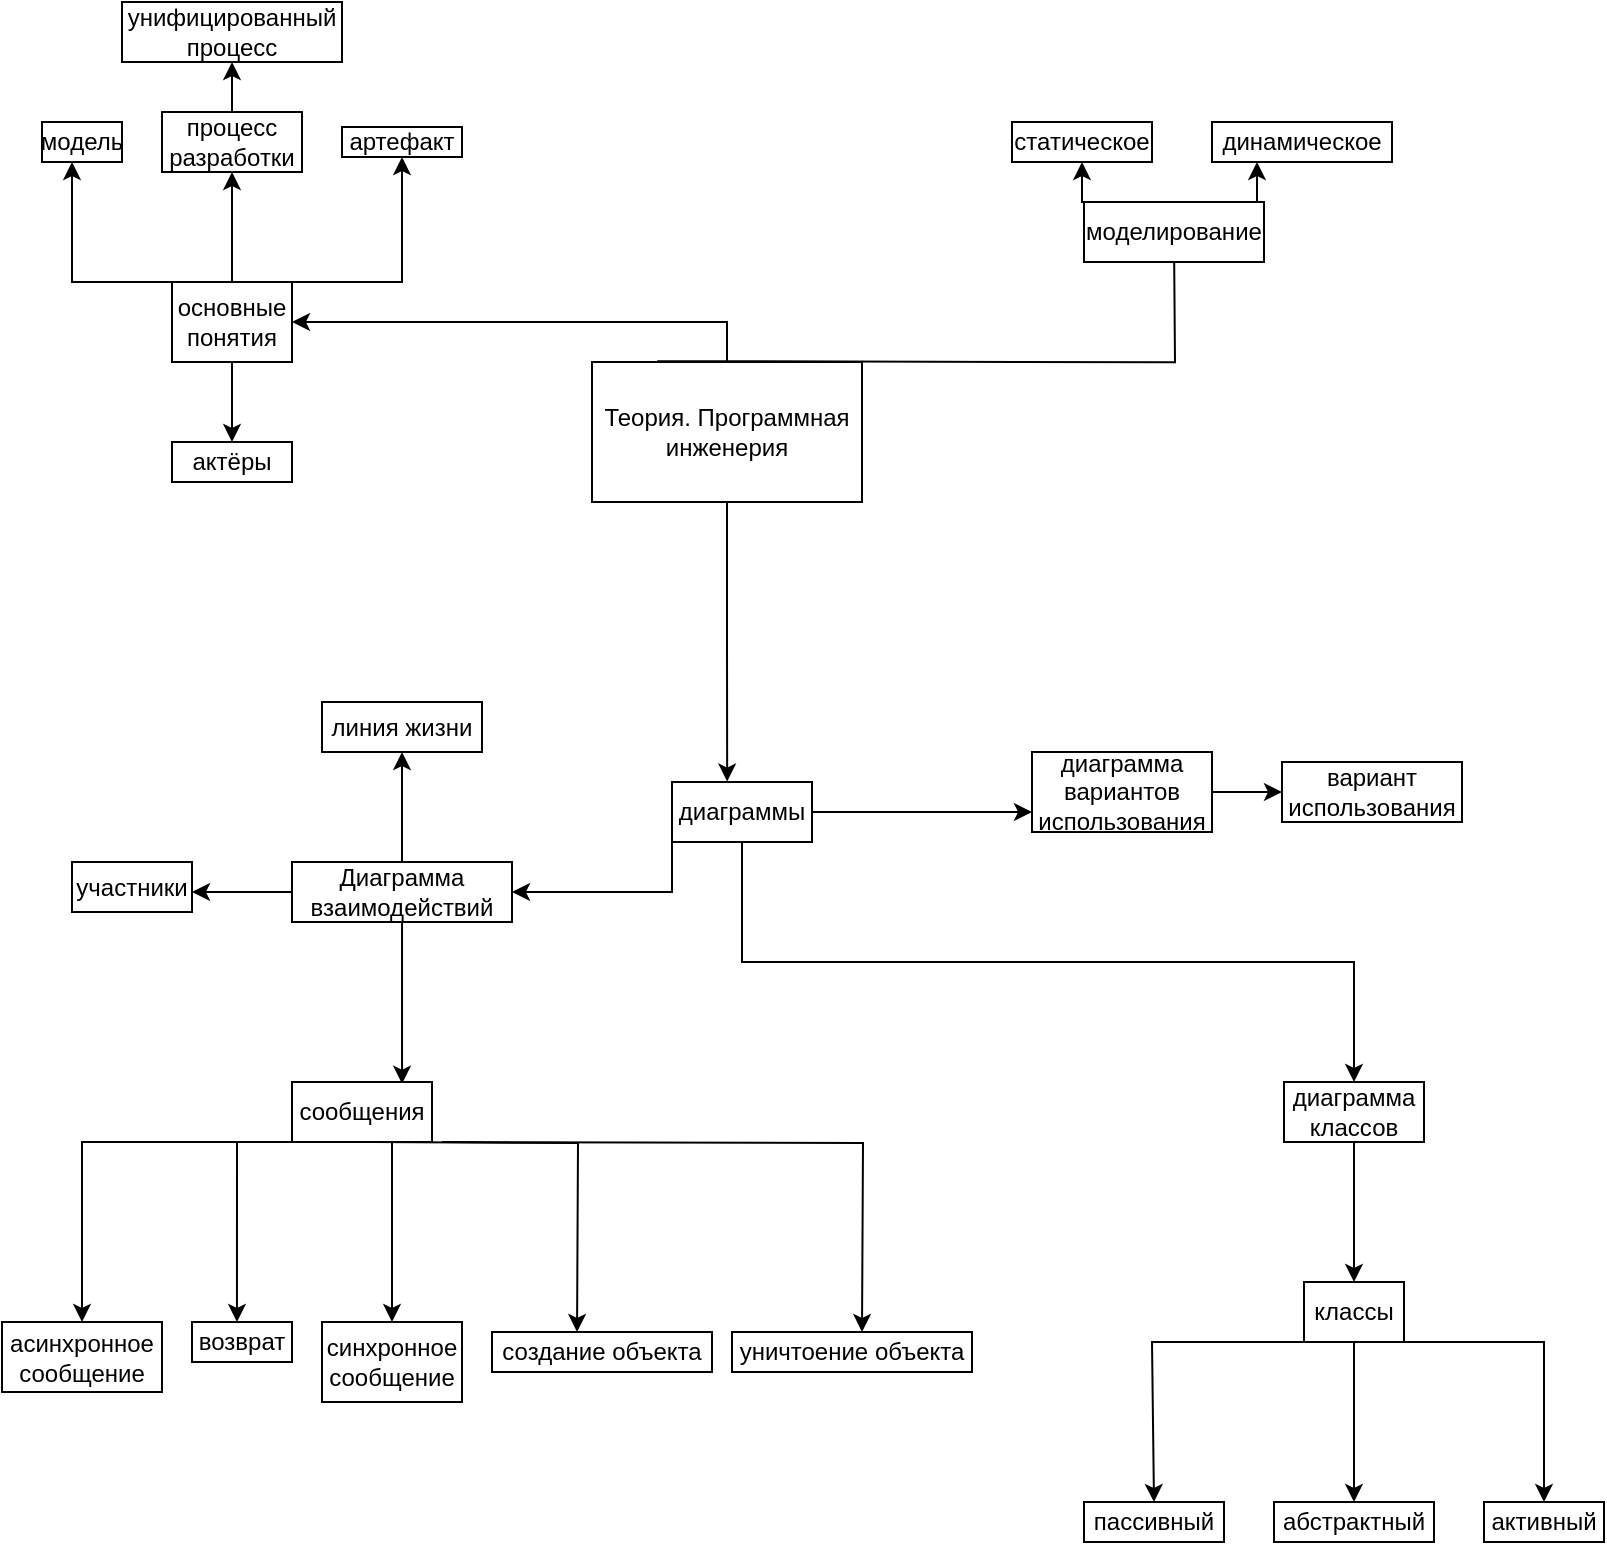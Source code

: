 <mxfile version="21.6.8" type="device">
  <diagram name="Страница — 1" id="E4a-Txih3Y88uJPBIBOR">
    <mxGraphModel dx="1358" dy="672" grid="1" gridSize="10" guides="1" tooltips="1" connect="1" arrows="1" fold="1" page="1" pageScale="1" pageWidth="827" pageHeight="1169" math="0" shadow="0">
      <root>
        <mxCell id="0" />
        <mxCell id="1" parent="0" />
        <mxCell id="NslIbUxPtnbfVK3_lYNh-31" style="edgeStyle=orthogonalEdgeStyle;rounded=0;orthogonalLoop=1;jettySize=auto;html=1;exitX=0;exitY=0;exitDx=0;exitDy=0;entryX=0.5;entryY=1;entryDx=0;entryDy=0;" parent="1" edge="1">
          <mxGeometry relative="1" as="geometry">
            <mxPoint x="332.574" y="509.576" as="sourcePoint" />
            <mxPoint x="591" y="447.86" as="targetPoint" />
          </mxGeometry>
        </mxCell>
        <mxCell id="YTMLcz7YYUY0m6SRXqwy-20" style="edgeStyle=orthogonalEdgeStyle;rounded=0;orthogonalLoop=1;jettySize=auto;html=1;exitX=1;exitY=0;exitDx=0;exitDy=0;entryX=0.5;entryY=1;entryDx=0;entryDy=0;" edge="1" parent="1" source="NslIbUxPtnbfVK3_lYNh-3" target="NslIbUxPtnbfVK3_lYNh-6">
          <mxGeometry relative="1" as="geometry">
            <Array as="points">
              <mxPoint x="205" y="470" />
            </Array>
          </mxGeometry>
        </mxCell>
        <mxCell id="NslIbUxPtnbfVK3_lYNh-3" value="основные понятия" style="rounded=0;whiteSpace=wrap;html=1;" parent="1" vertex="1">
          <mxGeometry x="90" y="470" width="60" height="40" as="geometry" />
        </mxCell>
        <mxCell id="NslIbUxPtnbfVK3_lYNh-5" value="процесс разработки" style="rounded=0;whiteSpace=wrap;html=1;" parent="1" vertex="1">
          <mxGeometry x="85" y="385" width="70" height="30" as="geometry" />
        </mxCell>
        <mxCell id="NslIbUxPtnbfVK3_lYNh-6" value="артефакт" style="rounded=0;whiteSpace=wrap;html=1;" parent="1" vertex="1">
          <mxGeometry x="175" y="392.5" width="60" height="15" as="geometry" />
        </mxCell>
        <mxCell id="NslIbUxPtnbfVK3_lYNh-7" value="модель" style="rounded=0;whiteSpace=wrap;html=1;" parent="1" vertex="1">
          <mxGeometry x="25" y="390" width="40" height="20" as="geometry" />
        </mxCell>
        <mxCell id="NslIbUxPtnbfVK3_lYNh-10" value="" style="endArrow=classic;html=1;rounded=0;exitX=0.5;exitY=0;exitDx=0;exitDy=0;entryX=0.5;entryY=1;entryDx=0;entryDy=0;" parent="1" source="NslIbUxPtnbfVK3_lYNh-3" target="NslIbUxPtnbfVK3_lYNh-5" edge="1">
          <mxGeometry width="50" height="50" relative="1" as="geometry">
            <mxPoint x="606" y="630" as="sourcePoint" />
            <mxPoint x="656" y="580" as="targetPoint" />
          </mxGeometry>
        </mxCell>
        <mxCell id="NslIbUxPtnbfVK3_lYNh-12" value="унифицированный процесс" style="rounded=0;whiteSpace=wrap;html=1;" parent="1" vertex="1">
          <mxGeometry x="65" y="330" width="110" height="30" as="geometry" />
        </mxCell>
        <mxCell id="NslIbUxPtnbfVK3_lYNh-13" value="вариант использования" style="rounded=0;whiteSpace=wrap;html=1;" parent="1" vertex="1">
          <mxGeometry x="645" y="710" width="90" height="30" as="geometry" />
        </mxCell>
        <mxCell id="NslIbUxPtnbfVK3_lYNh-14" value="" style="endArrow=classic;html=1;rounded=0;exitX=0.5;exitY=0;exitDx=0;exitDy=0;entryX=0.5;entryY=1;entryDx=0;entryDy=0;" parent="1" source="NslIbUxPtnbfVK3_lYNh-5" target="NslIbUxPtnbfVK3_lYNh-12" edge="1">
          <mxGeometry width="50" height="50" relative="1" as="geometry">
            <mxPoint x="726" y="520" as="sourcePoint" />
            <mxPoint x="776" y="470" as="targetPoint" />
          </mxGeometry>
        </mxCell>
        <mxCell id="NslIbUxPtnbfVK3_lYNh-23" style="edgeStyle=orthogonalEdgeStyle;rounded=0;orthogonalLoop=1;jettySize=auto;html=1;exitX=0.5;exitY=1;exitDx=0;exitDy=0;entryX=0.5;entryY=0;entryDx=0;entryDy=0;" parent="1" source="NslIbUxPtnbfVK3_lYNh-16" target="NslIbUxPtnbfVK3_lYNh-21" edge="1">
          <mxGeometry relative="1" as="geometry" />
        </mxCell>
        <mxCell id="NslIbUxPtnbfVK3_lYNh-25" style="edgeStyle=orthogonalEdgeStyle;rounded=0;orthogonalLoop=1;jettySize=auto;html=1;exitX=0.25;exitY=1;exitDx=0;exitDy=0;entryX=1;entryY=0.5;entryDx=0;entryDy=0;" parent="1" source="NslIbUxPtnbfVK3_lYNh-16" target="NslIbUxPtnbfVK3_lYNh-20" edge="1">
          <mxGeometry relative="1" as="geometry">
            <Array as="points">
              <mxPoint x="340" y="730" />
              <mxPoint x="340" y="775" />
            </Array>
          </mxGeometry>
        </mxCell>
        <mxCell id="YTMLcz7YYUY0m6SRXqwy-12" value="" style="edgeStyle=orthogonalEdgeStyle;rounded=0;orthogonalLoop=1;jettySize=auto;html=1;" edge="1" parent="1" source="NslIbUxPtnbfVK3_lYNh-16" target="NslIbUxPtnbfVK3_lYNh-19">
          <mxGeometry relative="1" as="geometry">
            <Array as="points">
              <mxPoint x="520" y="730" />
              <mxPoint x="520" y="730" />
            </Array>
          </mxGeometry>
        </mxCell>
        <mxCell id="NslIbUxPtnbfVK3_lYNh-16" value="диаграммы" style="rounded=0;whiteSpace=wrap;html=1;" parent="1" vertex="1">
          <mxGeometry x="340" y="720" width="70" height="30" as="geometry" />
        </mxCell>
        <mxCell id="NslIbUxPtnbfVK3_lYNh-36" style="edgeStyle=orthogonalEdgeStyle;rounded=0;orthogonalLoop=1;jettySize=auto;html=1;exitX=1;exitY=0.5;exitDx=0;exitDy=0;entryX=0;entryY=0.5;entryDx=0;entryDy=0;" parent="1" source="NslIbUxPtnbfVK3_lYNh-19" target="NslIbUxPtnbfVK3_lYNh-13" edge="1">
          <mxGeometry relative="1" as="geometry" />
        </mxCell>
        <mxCell id="NslIbUxPtnbfVK3_lYNh-19" value="диаграмма вариантов использования" style="rounded=0;whiteSpace=wrap;html=1;" parent="1" vertex="1">
          <mxGeometry x="520" y="705" width="90" height="40" as="geometry" />
        </mxCell>
        <mxCell id="NslIbUxPtnbfVK3_lYNh-44" style="edgeStyle=orthogonalEdgeStyle;rounded=0;orthogonalLoop=1;jettySize=auto;html=1;exitX=0.5;exitY=0;exitDx=0;exitDy=0;entryX=0.5;entryY=1;entryDx=0;entryDy=0;" parent="1" source="NslIbUxPtnbfVK3_lYNh-20" target="NslIbUxPtnbfVK3_lYNh-43" edge="1">
          <mxGeometry relative="1" as="geometry" />
        </mxCell>
        <mxCell id="YTMLcz7YYUY0m6SRXqwy-8" value="" style="edgeStyle=orthogonalEdgeStyle;rounded=0;orthogonalLoop=1;jettySize=auto;html=1;" edge="1" parent="1" source="NslIbUxPtnbfVK3_lYNh-20" target="NslIbUxPtnbfVK3_lYNh-37">
          <mxGeometry relative="1" as="geometry">
            <Array as="points">
              <mxPoint x="120" y="775" />
              <mxPoint x="120" y="775" />
            </Array>
          </mxGeometry>
        </mxCell>
        <mxCell id="YTMLcz7YYUY0m6SRXqwy-26" style="edgeStyle=orthogonalEdgeStyle;rounded=0;orthogonalLoop=1;jettySize=auto;html=1;entryX=0.786;entryY=0.029;entryDx=0;entryDy=0;entryPerimeter=0;" edge="1" parent="1" source="NslIbUxPtnbfVK3_lYNh-20" target="NslIbUxPtnbfVK3_lYNh-41">
          <mxGeometry relative="1" as="geometry">
            <mxPoint x="205" y="860" as="targetPoint" />
          </mxGeometry>
        </mxCell>
        <mxCell id="NslIbUxPtnbfVK3_lYNh-20" value="Диаграмма взаимодействий" style="rounded=0;whiteSpace=wrap;html=1;" parent="1" vertex="1">
          <mxGeometry x="150" y="760" width="110" height="30" as="geometry" />
        </mxCell>
        <mxCell id="NslIbUxPtnbfVK3_lYNh-21" value="диаграмма классов" style="rounded=0;whiteSpace=wrap;html=1;" parent="1" vertex="1">
          <mxGeometry x="646" y="870" width="70" height="30" as="geometry" />
        </mxCell>
        <mxCell id="NslIbUxPtnbfVK3_lYNh-26" value="актёры" style="rounded=0;whiteSpace=wrap;html=1;" parent="1" vertex="1">
          <mxGeometry x="90" y="550" width="60" height="20" as="geometry" />
        </mxCell>
        <mxCell id="NslIbUxPtnbfVK3_lYNh-27" value="" style="endArrow=classic;html=1;rounded=0;exitX=0.5;exitY=1;exitDx=0;exitDy=0;entryX=0.5;entryY=0;entryDx=0;entryDy=0;" parent="1" source="NslIbUxPtnbfVK3_lYNh-3" target="NslIbUxPtnbfVK3_lYNh-26" edge="1">
          <mxGeometry width="50" height="50" relative="1" as="geometry">
            <mxPoint x="610" y="730" as="sourcePoint" />
            <mxPoint x="640" y="770" as="targetPoint" />
          </mxGeometry>
        </mxCell>
        <mxCell id="NslIbUxPtnbfVK3_lYNh-59" style="edgeStyle=orthogonalEdgeStyle;rounded=0;orthogonalLoop=1;jettySize=auto;html=1;exitX=0.75;exitY=1;exitDx=0;exitDy=0;entryX=0.5;entryY=0;entryDx=0;entryDy=0;" parent="1" source="NslIbUxPtnbfVK3_lYNh-28" target="NslIbUxPtnbfVK3_lYNh-56" edge="1">
          <mxGeometry relative="1" as="geometry">
            <Array as="points">
              <mxPoint x="776" y="1000" />
            </Array>
          </mxGeometry>
        </mxCell>
        <mxCell id="NslIbUxPtnbfVK3_lYNh-60" style="edgeStyle=orthogonalEdgeStyle;rounded=0;orthogonalLoop=1;jettySize=auto;html=1;exitX=0.5;exitY=1;exitDx=0;exitDy=0;entryX=0.5;entryY=0;entryDx=0;entryDy=0;" parent="1" source="NslIbUxPtnbfVK3_lYNh-28" target="NslIbUxPtnbfVK3_lYNh-58" edge="1">
          <mxGeometry relative="1" as="geometry" />
        </mxCell>
        <mxCell id="NslIbUxPtnbfVK3_lYNh-28" value="классы" style="rounded=0;whiteSpace=wrap;html=1;" parent="1" vertex="1">
          <mxGeometry x="656" y="970" width="50" height="30" as="geometry" />
        </mxCell>
        <mxCell id="YTMLcz7YYUY0m6SRXqwy-15" style="edgeStyle=orthogonalEdgeStyle;rounded=0;orthogonalLoop=1;jettySize=auto;html=1;exitX=0;exitY=0;exitDx=0;exitDy=0;entryX=0.5;entryY=1;entryDx=0;entryDy=0;" edge="1" parent="1" source="NslIbUxPtnbfVK3_lYNh-30" target="NslIbUxPtnbfVK3_lYNh-32">
          <mxGeometry relative="1" as="geometry" />
        </mxCell>
        <mxCell id="YTMLcz7YYUY0m6SRXqwy-16" style="edgeStyle=orthogonalEdgeStyle;rounded=0;orthogonalLoop=1;jettySize=auto;html=1;exitX=1;exitY=0;exitDx=0;exitDy=0;entryX=0.25;entryY=1;entryDx=0;entryDy=0;" edge="1" parent="1" source="NslIbUxPtnbfVK3_lYNh-30" target="NslIbUxPtnbfVK3_lYNh-33">
          <mxGeometry relative="1" as="geometry" />
        </mxCell>
        <mxCell id="NslIbUxPtnbfVK3_lYNh-30" value="моделирование" style="rounded=0;whiteSpace=wrap;html=1;" parent="1" vertex="1">
          <mxGeometry x="546" y="430" width="90" height="30" as="geometry" />
        </mxCell>
        <mxCell id="NslIbUxPtnbfVK3_lYNh-32" value="статическое" style="rounded=0;whiteSpace=wrap;html=1;" parent="1" vertex="1">
          <mxGeometry x="510" y="390" width="70" height="20" as="geometry" />
        </mxCell>
        <mxCell id="NslIbUxPtnbfVK3_lYNh-33" value="динамическое" style="rounded=0;whiteSpace=wrap;html=1;" parent="1" vertex="1">
          <mxGeometry x="610" y="390" width="90" height="20" as="geometry" />
        </mxCell>
        <mxCell id="NslIbUxPtnbfVK3_lYNh-37" value="участники" style="rounded=0;whiteSpace=wrap;html=1;" parent="1" vertex="1">
          <mxGeometry x="40" y="760" width="60" height="25" as="geometry" />
        </mxCell>
        <mxCell id="NslIbUxPtnbfVK3_lYNh-40" value="" style="endArrow=classic;html=1;rounded=0;exitX=0.5;exitY=1;exitDx=0;exitDy=0;entryX=0.5;entryY=0;entryDx=0;entryDy=0;" parent="1" source="NslIbUxPtnbfVK3_lYNh-21" target="NslIbUxPtnbfVK3_lYNh-28" edge="1">
          <mxGeometry width="50" height="50" relative="1" as="geometry">
            <mxPoint x="306" y="990" as="sourcePoint" />
            <mxPoint x="356" y="940" as="targetPoint" />
          </mxGeometry>
        </mxCell>
        <mxCell id="NslIbUxPtnbfVK3_lYNh-51" style="edgeStyle=orthogonalEdgeStyle;rounded=0;orthogonalLoop=1;jettySize=auto;html=1;exitX=0;exitY=1;exitDx=0;exitDy=0;entryX=0.5;entryY=0;entryDx=0;entryDy=0;" parent="1" source="NslIbUxPtnbfVK3_lYNh-41" target="NslIbUxPtnbfVK3_lYNh-46" edge="1">
          <mxGeometry relative="1" as="geometry">
            <Array as="points">
              <mxPoint x="45" y="900" />
            </Array>
          </mxGeometry>
        </mxCell>
        <mxCell id="NslIbUxPtnbfVK3_lYNh-52" style="edgeStyle=orthogonalEdgeStyle;rounded=0;orthogonalLoop=1;jettySize=auto;html=1;exitX=0.25;exitY=1;exitDx=0;exitDy=0;entryX=0.5;entryY=0;entryDx=0;entryDy=0;" parent="1" edge="1">
          <mxGeometry relative="1" as="geometry">
            <mxPoint x="164.98" y="900" as="sourcePoint" />
            <mxPoint x="122.48" y="990" as="targetPoint" />
            <Array as="points">
              <mxPoint x="122" y="900" />
            </Array>
          </mxGeometry>
        </mxCell>
        <mxCell id="NslIbUxPtnbfVK3_lYNh-53" style="edgeStyle=orthogonalEdgeStyle;rounded=0;orthogonalLoop=1;jettySize=auto;html=1;exitX=0.5;exitY=1;exitDx=0;exitDy=0;entryX=0.5;entryY=0;entryDx=0;entryDy=0;" parent="1" source="NslIbUxPtnbfVK3_lYNh-41" target="NslIbUxPtnbfVK3_lYNh-45" edge="1">
          <mxGeometry relative="1" as="geometry">
            <Array as="points">
              <mxPoint x="200" y="900" />
            </Array>
          </mxGeometry>
        </mxCell>
        <mxCell id="NslIbUxPtnbfVK3_lYNh-54" style="edgeStyle=orthogonalEdgeStyle;rounded=0;orthogonalLoop=1;jettySize=auto;html=1;exitX=0.75;exitY=1;exitDx=0;exitDy=0;entryX=0.5;entryY=0;entryDx=0;entryDy=0;" parent="1" edge="1">
          <mxGeometry relative="1" as="geometry">
            <mxPoint x="190.02" y="900" as="sourcePoint" />
            <mxPoint x="292.52" y="995" as="targetPoint" />
          </mxGeometry>
        </mxCell>
        <mxCell id="NslIbUxPtnbfVK3_lYNh-55" style="edgeStyle=orthogonalEdgeStyle;rounded=0;orthogonalLoop=1;jettySize=auto;html=1;exitX=1;exitY=1;exitDx=0;exitDy=0;entryX=0.5;entryY=0;entryDx=0;entryDy=0;" parent="1" edge="1">
          <mxGeometry relative="1" as="geometry">
            <mxPoint x="225" y="900" as="sourcePoint" />
            <mxPoint x="435" y="995" as="targetPoint" />
          </mxGeometry>
        </mxCell>
        <mxCell id="NslIbUxPtnbfVK3_lYNh-41" value="сообщения" style="rounded=0;whiteSpace=wrap;html=1;" parent="1" vertex="1">
          <mxGeometry x="150" y="870" width="70" height="30" as="geometry" />
        </mxCell>
        <mxCell id="NslIbUxPtnbfVK3_lYNh-43" value="линия жизни" style="rounded=0;whiteSpace=wrap;html=1;" parent="1" vertex="1">
          <mxGeometry x="165" y="680" width="80" height="25" as="geometry" />
        </mxCell>
        <mxCell id="NslIbUxPtnbfVK3_lYNh-45" value="синхронное сообщение" style="rounded=0;whiteSpace=wrap;html=1;" parent="1" vertex="1">
          <mxGeometry x="165" y="990" width="70" height="40" as="geometry" />
        </mxCell>
        <mxCell id="NslIbUxPtnbfVK3_lYNh-46" value="асинхронное сообщение" style="rounded=0;whiteSpace=wrap;html=1;" parent="1" vertex="1">
          <mxGeometry x="5" y="990" width="80" height="35" as="geometry" />
        </mxCell>
        <mxCell id="NslIbUxPtnbfVK3_lYNh-47" value="возврат" style="rounded=0;whiteSpace=wrap;html=1;" parent="1" vertex="1">
          <mxGeometry x="100" y="990" width="50" height="20" as="geometry" />
        </mxCell>
        <mxCell id="NslIbUxPtnbfVK3_lYNh-48" value="создание объекта" style="rounded=0;whiteSpace=wrap;html=1;" parent="1" vertex="1">
          <mxGeometry x="250" y="995" width="110" height="20" as="geometry" />
        </mxCell>
        <mxCell id="NslIbUxPtnbfVK3_lYNh-49" value="уничтоение объекта" style="rounded=0;whiteSpace=wrap;html=1;" parent="1" vertex="1">
          <mxGeometry x="370" y="995" width="120" height="20" as="geometry" />
        </mxCell>
        <mxCell id="NslIbUxPtnbfVK3_lYNh-56" value="активный" style="rounded=0;whiteSpace=wrap;html=1;" parent="1" vertex="1">
          <mxGeometry x="746" y="1080" width="60" height="20" as="geometry" />
        </mxCell>
        <mxCell id="NslIbUxPtnbfVK3_lYNh-57" value="пассивный" style="rounded=0;whiteSpace=wrap;html=1;" parent="1" vertex="1">
          <mxGeometry x="546" y="1080" width="70" height="20" as="geometry" />
        </mxCell>
        <mxCell id="NslIbUxPtnbfVK3_lYNh-58" value="абстрактный" style="rounded=0;whiteSpace=wrap;html=1;" parent="1" vertex="1">
          <mxGeometry x="641" y="1080" width="80" height="20" as="geometry" />
        </mxCell>
        <mxCell id="YTMLcz7YYUY0m6SRXqwy-21" value="" style="endArrow=classic;html=1;rounded=0;entryX=0.375;entryY=1;entryDx=0;entryDy=0;exitX=0;exitY=0;exitDx=0;exitDy=0;entryPerimeter=0;" edge="1" parent="1" source="NslIbUxPtnbfVK3_lYNh-3" target="NslIbUxPtnbfVK3_lYNh-7">
          <mxGeometry width="50" height="50" relative="1" as="geometry">
            <mxPoint x="90" y="490" as="sourcePoint" />
            <mxPoint x="140" y="440" as="targetPoint" />
            <Array as="points">
              <mxPoint x="70" y="470" />
              <mxPoint x="40" y="470" />
            </Array>
          </mxGeometry>
        </mxCell>
        <mxCell id="YTMLcz7YYUY0m6SRXqwy-22" value="" style="endArrow=classic;html=1;rounded=0;exitX=0.5;exitY=1;exitDx=0;exitDy=0;entryX=0.5;entryY=0;entryDx=0;entryDy=0;" edge="1" parent="1" source="NslIbUxPtnbfVK3_lYNh-28" target="NslIbUxPtnbfVK3_lYNh-57">
          <mxGeometry width="50" height="50" relative="1" as="geometry">
            <mxPoint x="490" y="930" as="sourcePoint" />
            <mxPoint x="540" y="1000" as="targetPoint" />
            <Array as="points">
              <mxPoint x="580" y="1000" />
            </Array>
          </mxGeometry>
        </mxCell>
        <mxCell id="YTMLcz7YYUY0m6SRXqwy-24" style="edgeStyle=orthogonalEdgeStyle;rounded=0;orthogonalLoop=1;jettySize=auto;html=1;entryX=0.394;entryY=-0.007;entryDx=0;entryDy=0;entryPerimeter=0;" edge="1" parent="1" source="YTMLcz7YYUY0m6SRXqwy-23" target="NslIbUxPtnbfVK3_lYNh-16">
          <mxGeometry relative="1" as="geometry" />
        </mxCell>
        <mxCell id="YTMLcz7YYUY0m6SRXqwy-25" style="edgeStyle=orthogonalEdgeStyle;rounded=0;orthogonalLoop=1;jettySize=auto;html=1;entryX=1;entryY=0.5;entryDx=0;entryDy=0;" edge="1" parent="1" source="YTMLcz7YYUY0m6SRXqwy-23" target="NslIbUxPtnbfVK3_lYNh-3">
          <mxGeometry relative="1" as="geometry">
            <Array as="points">
              <mxPoint x="368" y="490" />
            </Array>
          </mxGeometry>
        </mxCell>
        <mxCell id="YTMLcz7YYUY0m6SRXqwy-23" value="Теория. Программная инженерия" style="rounded=0;whiteSpace=wrap;html=1;" vertex="1" parent="1">
          <mxGeometry x="300" y="510" width="135" height="70" as="geometry" />
        </mxCell>
      </root>
    </mxGraphModel>
  </diagram>
</mxfile>
